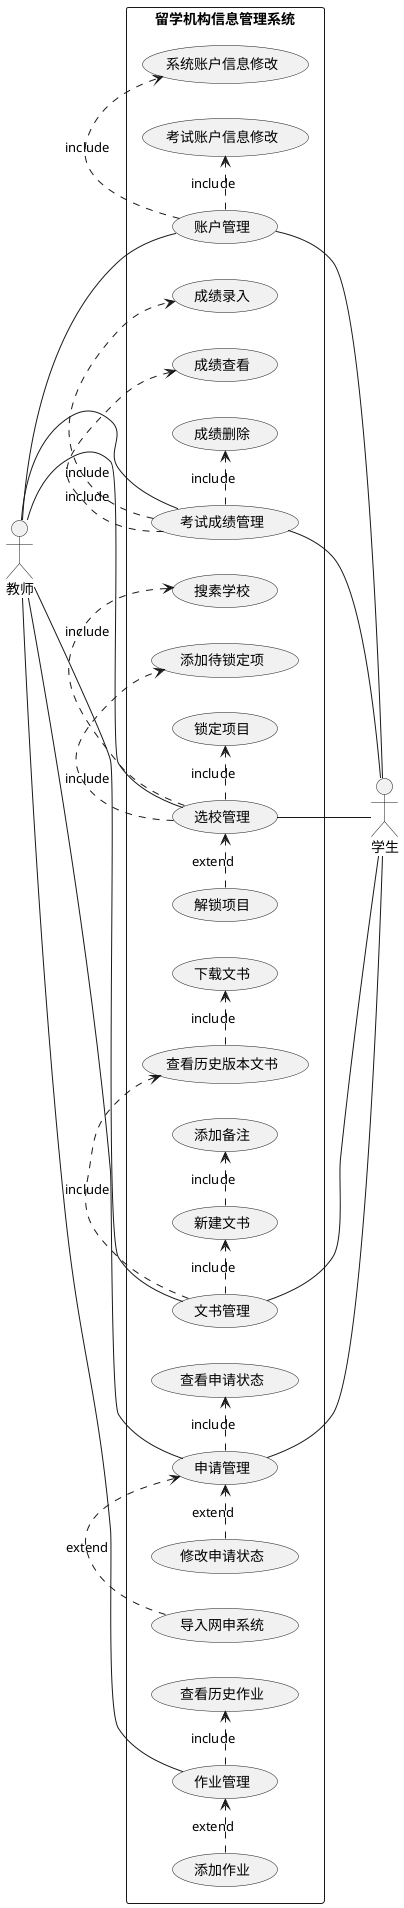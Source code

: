@startuml
left to right direction
skinparam packageStyle rectangle
actor 教师
actor 学生
rectangle 留学机构信息管理系统 {
  教师 -- (账户管理)
  (账户管理) .> (系统账户信息修改) : include
  (账户管理) .> (考试账户信息修改) : include
  (账户管理) -- 学生

  教师 -- (考试成绩管理)
  (考试成绩管理) .> (成绩录入) :include
  (考试成绩管理) .> (成绩查看) :include
  (考试成绩管理) .> (成绩删除) :include
  (考试成绩管理) -- 学生

  教师 -- (选校管理)
  (选校管理) .> (搜素学校) :include
  (选校管理) .> (添加待锁定项) :include
  (选校管理) .> (锁定项目) :include
  (解锁项目) .> (选校管理) :extend
  (选校管理) -- 学生


  教师 -- (文书管理)
  (文书管理) .> (查看历史版本文书) :include
  (查看历史版本文书) .> (下载文书) :include
  (文书管理) .> (新建文书) :include
  (新建文书) .> (添加备注) :include
  (文书管理) -- 学生

  教师 -- (申请管理)
  (申请管理) .> (查看申请状态) : include
  (修改申请状态) .> (申请管理) : extend
  (导入网申系统) .> (申请管理) : extend
  (申请管理) -- 学生

  教师 -- (作业管理)
  (作业管理) .> (查看历史作业) : include
  (添加作业) .> (作业管理) : extend

}
@enduml